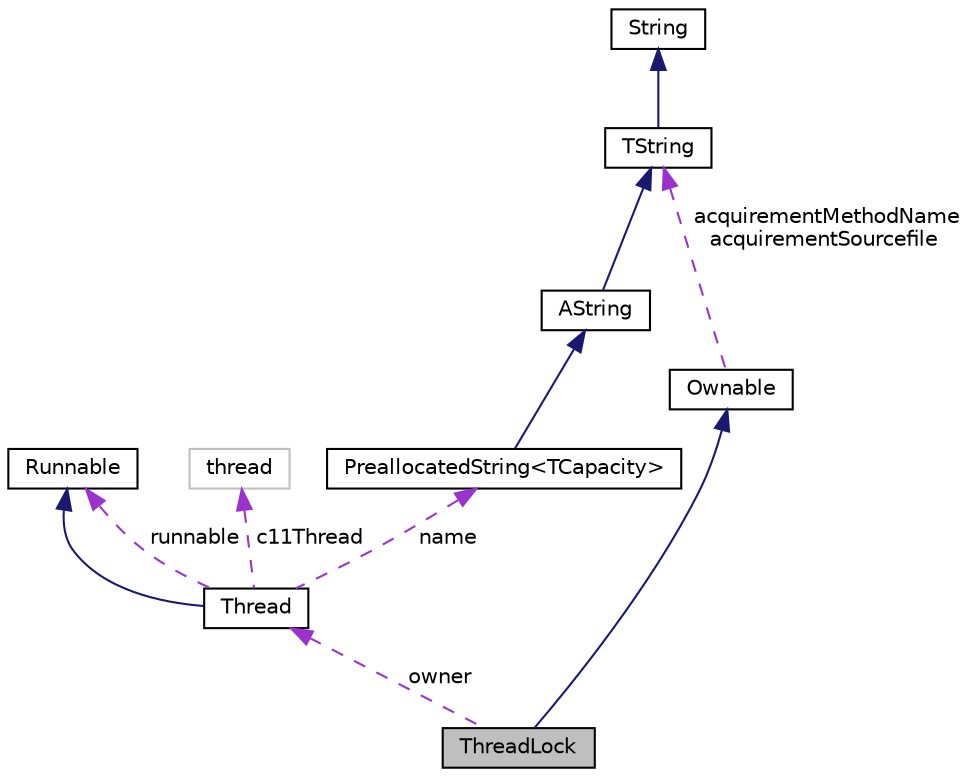 digraph "ThreadLock"
{
  edge [fontname="Helvetica",fontsize="10",labelfontname="Helvetica",labelfontsize="10"];
  node [fontname="Helvetica",fontsize="10",shape=record];
  Node17 [label="ThreadLock",height=0.2,width=0.4,color="black", fillcolor="grey75", style="filled", fontcolor="black"];
  Node23 [label="PreallocatedString\<TCapacity\>",height=0.2,width=0.4,color="black", fillcolor="white", style="filled",URL="$classaworx_1_1lib_1_1strings_1_1PreallocatedString.html"];
  Node18 -> Node17 [dir="back",color="midnightblue",fontsize="10",style="solid",fontname="Helvetica"];
  Node19 -> Node18 [dir="back",color="darkorchid3",fontsize="10",style="dashed",label=" acquirementMethodName\nacquirementSourcefile" ,fontname="Helvetica"];
  Node19 -> Node24 [dir="back",color="midnightblue",fontsize="10",style="solid",fontname="Helvetica"];
  Node20 -> Node19 [dir="back",color="midnightblue",fontsize="10",style="solid",fontname="Helvetica"];
  Node21 -> Node17 [dir="back",color="darkorchid3",fontsize="10",style="dashed",label=" owner" ,fontname="Helvetica"];
  Node22 -> Node21 [dir="back",color="midnightblue",fontsize="10",style="solid",fontname="Helvetica"];
  Node22 -> Node21 [dir="back",color="darkorchid3",fontsize="10",style="dashed",label=" runnable" ,fontname="Helvetica"];
  Node23 -> Node21 [dir="back",color="darkorchid3",fontsize="10",style="dashed",label=" name" ,fontname="Helvetica"];
  Node24 -> Node23 [dir="back",color="midnightblue",fontsize="10",style="solid",fontname="Helvetica"];
  Node25 -> Node21 [dir="back",color="darkorchid3",fontsize="10",style="dashed",label=" c11Thread" ,fontname="Helvetica"];
  Node18 [label="Ownable",height=0.2,width=0.4,color="black", fillcolor="white", style="filled",URL="$classaworx_1_1lib_1_1lang_1_1Ownable.html"];
  Node19 [label="TString",height=0.2,width=0.4,color="black", fillcolor="white", style="filled",URL="$classaworx_1_1lib_1_1strings_1_1TString.html"];
  Node20 [label="String",height=0.2,width=0.4,color="black", fillcolor="white", style="filled",URL="$classaworx_1_1lib_1_1strings_1_1String.html"];
  Node21 [label="Thread",height=0.2,width=0.4,color="black", fillcolor="white", style="filled",URL="$classaworx_1_1lib_1_1threads_1_1Thread.html"];
  Node22 [label="Runnable",height=0.2,width=0.4,color="black", fillcolor="white", style="filled",URL="$classaworx_1_1lib_1_1threads_1_1Runnable.html"];
  Node24 [label="AString",height=0.2,width=0.4,color="black", fillcolor="white", style="filled",URL="$classaworx_1_1lib_1_1strings_1_1AString.html"];
  Node25 [label="thread",height=0.2,width=0.4,color="grey75", fillcolor="white", style="filled",tooltip="STL class. "];
}

